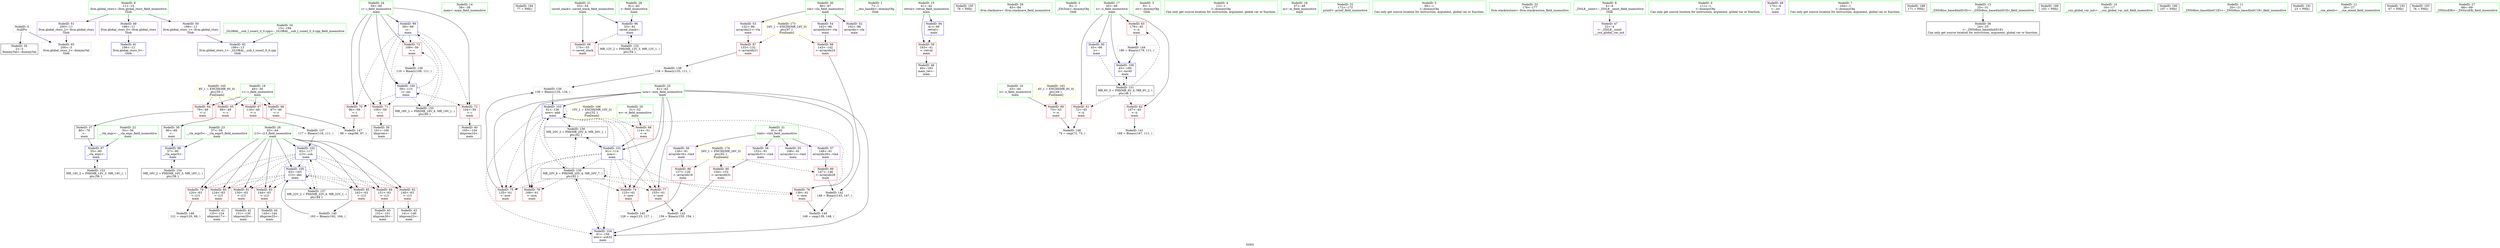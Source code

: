 digraph "SVFG" {
	label="SVFG";

	Node0x55891e611880 [shape=record,color=grey,label="{NodeID: 0\nNullPtr}"];
	Node0x55891e611880 -> Node0x55891e628280[style=solid];
	Node0x55891e611880 -> Node0x55891e62c310[style=solid];
	Node0x55891e628e40 [shape=record,color=blue,label="{NodeID: 97\n55\<--80\n__vla_expr\<--\nmain\n}"];
	Node0x55891e628e40 -> Node0x55891e6362f0[style=dashed];
	Node0x55891e6124a0 [shape=record,color=green,label="{NodeID: 14\n38\<--39\nmain\<--main_field_insensitive\n}"];
	Node0x55891e62c7e0 [shape=record,color=black,label="{NodeID: 194\n77 = PHI()\n}"];
	Node0x55891e627cd0 [shape=record,color=green,label="{NodeID: 28\n81\<--82\n\<--field_insensitive\nmain\n}"];
	Node0x55891e627cd0 -> Node0x55891e628d70[style=solid];
	Node0x55891e628890 [shape=record,color=black,label="{NodeID: 42\n131\<--130\nidxprom20\<--\nmain\n}"];
	Node0x55891e629c40 [shape=record,color=grey,label="{NodeID: 139\n136 = Binary(135, 134, )\n}"];
	Node0x55891e629c40 -> Node0x55891e629320[style=solid];
	Node0x55891e62a4a0 [shape=record,color=purple,label="{NodeID: 56\n126\<--91\narrayidx18\<--vla4\nmain\n}"];
	Node0x55891e62a4a0 -> Node0x55891e62bd00[style=solid];
	Node0x55891e6362f0 [shape=record,color=black,label="{NodeID: 153\nMR_14V_2 = PHI(MR_14V_3, MR_14V_1, )\npts\{56 \}\n}"];
	Node0x55891e6362f0 -> Node0x55891e628e40[style=dashed];
	Node0x55891e62b000 [shape=record,color=red,label="{NodeID: 70\n96\<--59\n\<--i\nmain\n}"];
	Node0x55891e62b000 -> Node0x55891e6304b0[style=solid];
	Node0x55891e62bb60 [shape=record,color=red,label="{NodeID: 84\n151\<--63\n\<--i13\nmain\n}"];
	Node0x55891e62bb60 -> Node0x55891e628b00[style=solid];
	Node0x55891e612150 [shape=record,color=green,label="{NodeID: 1\n7\<--1\n__dso_handle\<--dummyObj\nGlob }"];
	Node0x55891e628f10 [shape=record,color=blue,label="{NodeID: 98\n57\<--90\n__vla_expr5\<--\nmain\n}"];
	Node0x55891e628f10 -> Node0x55891e6367f0[style=dashed];
	Node0x55891e612570 [shape=record,color=green,label="{NodeID: 15\n41\<--42\nretval\<--retval_field_insensitive\nmain\n}"];
	Node0x55891e612570 -> Node0x55891e62a710[style=solid];
	Node0x55891e612570 -> Node0x55891e62c410[style=solid];
	Node0x55891e62c8e0 [shape=record,color=black,label="{NodeID: 195\n78 = PHI()\n}"];
	Node0x55891e627da0 [shape=record,color=green,label="{NodeID: 29\n83\<--84\nllvm.stacksave\<--llvm.stacksave_field_insensitive\n}"];
	Node0x55891e628960 [shape=record,color=black,label="{NodeID: 43\n141\<--140\nidxprom23\<--\nmain\n}"];
	Node0x55891e62fa30 [shape=record,color=grey,label="{NodeID: 140\n163 = Binary(162, 164, )\n}"];
	Node0x55891e62fa30 -> Node0x55891e6294c0[style=solid];
	Node0x55891e62a570 [shape=record,color=purple,label="{NodeID: 57\n146\<--91\narrayidx26\<--vla4\nmain\n}"];
	Node0x55891e62a570 -> Node0x55891e62bf70[style=solid];
	Node0x55891e6367f0 [shape=record,color=black,label="{NodeID: 154\nMR_16V_2 = PHI(MR_16V_3, MR_16V_1, )\npts\{58 \}\n}"];
	Node0x55891e6367f0 -> Node0x55891e628f10[style=dashed];
	Node0x55891e62b0d0 [shape=record,color=red,label="{NodeID: 71\n100\<--59\n\<--i\nmain\n}"];
	Node0x55891e62b0d0 -> Node0x55891e628620[style=solid];
	Node0x55891e62bc30 [shape=record,color=red,label="{NodeID: 85\n162\<--63\n\<--i13\nmain\n}"];
	Node0x55891e62bc30 -> Node0x55891e62fa30[style=solid];
	Node0x55891e626c60 [shape=record,color=green,label="{NodeID: 2\n8\<--1\n_ZSt3cin\<--dummyObj\nGlob }"];
	Node0x55891e628fe0 [shape=record,color=blue,label="{NodeID: 99\n59\<--66\ni\<--\nmain\n}"];
	Node0x55891e628fe0 -> Node0x55891e62b000[style=dashed];
	Node0x55891e628fe0 -> Node0x55891e62b0d0[style=dashed];
	Node0x55891e628fe0 -> Node0x55891e62b1a0[style=dashed];
	Node0x55891e628fe0 -> Node0x55891e62b270[style=dashed];
	Node0x55891e628fe0 -> Node0x55891e6290b0[style=dashed];
	Node0x55891e628fe0 -> Node0x55891e636cf0[style=dashed];
	Node0x55891e627510 [shape=record,color=green,label="{NodeID: 16\n43\<--44\nn\<--n_field_insensitive\nmain\n}"];
	Node0x55891e627510 -> Node0x55891e62a7e0[style=solid];
	Node0x55891e627e70 [shape=record,color=green,label="{NodeID: 30\n86\<--87\nvla\<--vla_field_insensitive\nmain\n}"];
	Node0x55891e627e70 -> Node0x55891e62a160[style=solid];
	Node0x55891e627e70 -> Node0x55891e62a230[style=solid];
	Node0x55891e627e70 -> Node0x55891e62a300[style=solid];
	Node0x55891e628a30 [shape=record,color=black,label="{NodeID: 44\n145\<--144\nidxprom25\<--\nmain\n}"];
	Node0x55891e62fbb0 [shape=record,color=grey,label="{NodeID: 141\n168 = Binary(167, 111, )\n}"];
	Node0x55891e62a640 [shape=record,color=purple,label="{NodeID: 58\n153\<--91\narrayidx31\<--vla4\nmain\n}"];
	Node0x55891e62a640 -> Node0x55891e62c040[style=solid];
	Node0x55891e636cf0 [shape=record,color=black,label="{NodeID: 155\nMR_18V_2 = PHI(MR_18V_4, MR_18V_1, )\npts\{60 \}\n}"];
	Node0x55891e636cf0 -> Node0x55891e628fe0[style=dashed];
	Node0x55891e62b1a0 [shape=record,color=red,label="{NodeID: 72\n104\<--59\n\<--i\nmain\n}"];
	Node0x55891e62b1a0 -> Node0x55891e6286f0[style=solid];
	Node0x55891e62bd00 [shape=record,color=red,label="{NodeID: 86\n127\<--126\n\<--arrayidx18\nmain\n}"];
	Node0x55891e62bd00 -> Node0x55891e6301b0[style=solid];
	Node0x55891e611f40 [shape=record,color=green,label="{NodeID: 3\n9\<--1\n.str\<--dummyObj\nGlob }"];
	Node0x55891e6290b0 [shape=record,color=blue,label="{NodeID: 100\n59\<--110\ni\<--inc\nmain\n}"];
	Node0x55891e6290b0 -> Node0x55891e62b000[style=dashed];
	Node0x55891e6290b0 -> Node0x55891e62b0d0[style=dashed];
	Node0x55891e6290b0 -> Node0x55891e62b1a0[style=dashed];
	Node0x55891e6290b0 -> Node0x55891e62b270[style=dashed];
	Node0x55891e6290b0 -> Node0x55891e6290b0[style=dashed];
	Node0x55891e6290b0 -> Node0x55891e636cf0[style=dashed];
	Node0x55891e6275a0 [shape=record,color=green,label="{NodeID: 17\n45\<--46\nii\<--ii_field_insensitive\nmain\n}"];
	Node0x55891e6275a0 -> Node0x55891e62a8b0[style=solid];
	Node0x55891e6275a0 -> Node0x55891e62a980[style=solid];
	Node0x55891e6275a0 -> Node0x55891e62aa50[style=solid];
	Node0x55891e6275a0 -> Node0x55891e62c4e0[style=solid];
	Node0x55891e6275a0 -> Node0x55891e62d600[style=solid];
	Node0x55891e627f40 [shape=record,color=green,label="{NodeID: 31\n91\<--92\nvla4\<--vla4_field_insensitive\nmain\n}"];
	Node0x55891e627f40 -> Node0x55891e62a3d0[style=solid];
	Node0x55891e627f40 -> Node0x55891e62a4a0[style=solid];
	Node0x55891e627f40 -> Node0x55891e62a570[style=solid];
	Node0x55891e627f40 -> Node0x55891e62a640[style=solid];
	Node0x55891e628b00 [shape=record,color=black,label="{NodeID: 45\n152\<--151\nidxprom30\<--\nmain\n}"];
	Node0x55891e62fd30 [shape=record,color=grey,label="{NodeID: 142\n148 = Binary(143, 147, )\n}"];
	Node0x55891e62fd30 -> Node0x55891e6307b0[style=solid];
	Node0x55891e62a710 [shape=record,color=red,label="{NodeID: 59\n183\<--41\n\<--retval\nmain\n}"];
	Node0x55891e62a710 -> Node0x55891e628bd0[style=solid];
	Node0x55891e6371f0 [shape=record,color=black,label="{NodeID: 156\nMR_20V_2 = PHI(MR_20V_4, MR_20V_1, )\npts\{62 \}\n}"];
	Node0x55891e6371f0 -> Node0x55891e629180[style=dashed];
	Node0x55891e62b270 [shape=record,color=red,label="{NodeID: 73\n109\<--59\n\<--i\nmain\n}"];
	Node0x55891e62b270 -> Node0x55891e6297c0[style=solid];
	Node0x55891e62bdd0 [shape=record,color=red,label="{NodeID: 87\n133\<--132\n\<--arrayidx21\nmain\n}"];
	Node0x55891e62bdd0 -> Node0x55891e629ac0[style=solid];
	Node0x55891e611fd0 [shape=record,color=green,label="{NodeID: 4\n12\<--1\n\<--dummyObj\nCan only get source location for instruction, argument, global var or function.}"];
	Node0x55891e629180 [shape=record,color=blue,label="{NodeID: 101\n61\<--114\nnow\<--\nmain\n}"];
	Node0x55891e629180 -> Node0x55891e62b340[style=dashed];
	Node0x55891e629180 -> Node0x55891e62b410[style=dashed];
	Node0x55891e629180 -> Node0x55891e62b4e0[style=dashed];
	Node0x55891e629180 -> Node0x55891e62b5b0[style=dashed];
	Node0x55891e629180 -> Node0x55891e62b680[style=dashed];
	Node0x55891e629180 -> Node0x55891e629320[style=dashed];
	Node0x55891e629180 -> Node0x55891e6293f0[style=dashed];
	Node0x55891e629180 -> Node0x55891e6353f0[style=dashed];
	Node0x55891e629180 -> Node0x55891e6371f0[style=dashed];
	Node0x55891e627630 [shape=record,color=green,label="{NodeID: 18\n47\<--48\nm\<--m_field_insensitive\nmain\n}"];
	Node0x55891e628010 [shape=record,color=green,label="{NodeID: 32\n172\<--173\nprintf\<--printf_field_insensitive\n}"];
	Node0x55891e628bd0 [shape=record,color=black,label="{NodeID: 46\n40\<--183\nmain_ret\<--\nmain\n}"];
	Node0x55891e62feb0 [shape=record,color=grey,label="{NodeID: 143\n156 = Binary(155, 154, )\n}"];
	Node0x55891e62feb0 -> Node0x55891e6293f0[style=solid];
	Node0x55891e62a7e0 [shape=record,color=red,label="{NodeID: 60\n73\<--43\n\<--n\nmain\n}"];
	Node0x55891e62a7e0 -> Node0x55891e630630[style=solid];
	Node0x55891e6376f0 [shape=record,color=black,label="{NodeID: 157\nMR_22V_2 = PHI(MR_22V_4, MR_22V_1, )\npts\{64 \}\n}"];
	Node0x55891e6376f0 -> Node0x55891e629250[style=dashed];
	Node0x55891e62b340 [shape=record,color=red,label="{NodeID: 74\n123\<--61\n\<--now\nmain\n}"];
	Node0x55891e62b340 -> Node0x55891e6301b0[style=solid];
	Node0x55891e62bea0 [shape=record,color=red,label="{NodeID: 88\n143\<--142\n\<--arrayidx24\nmain\n}"];
	Node0x55891e62bea0 -> Node0x55891e62fd30[style=solid];
	Node0x55891e612f60 [shape=record,color=green,label="{NodeID: 5\n66\<--1\n\<--dummyObj\nCan only get source location for instruction, argument, global var or function.}"];
	Node0x55891e629250 [shape=record,color=blue,label="{NodeID: 102\n63\<--117\ni13\<--sub\nmain\n}"];
	Node0x55891e629250 -> Node0x55891e62b750[style=dashed];
	Node0x55891e629250 -> Node0x55891e62b820[style=dashed];
	Node0x55891e629250 -> Node0x55891e62b8f0[style=dashed];
	Node0x55891e629250 -> Node0x55891e62b9c0[style=dashed];
	Node0x55891e629250 -> Node0x55891e62ba90[style=dashed];
	Node0x55891e629250 -> Node0x55891e62bb60[style=dashed];
	Node0x55891e629250 -> Node0x55891e62bc30[style=dashed];
	Node0x55891e629250 -> Node0x55891e6294c0[style=dashed];
	Node0x55891e629250 -> Node0x55891e6376f0[style=dashed];
	Node0x55891e6276c0 [shape=record,color=green,label="{NodeID: 19\n49\<--50\nc\<--c_field_insensitive\nmain\n}"];
	Node0x55891e6276c0 -> Node0x55891e62ab20[style=solid];
	Node0x55891e6276c0 -> Node0x55891e62abf0[style=solid];
	Node0x55891e6276c0 -> Node0x55891e62acc0[style=solid];
	Node0x55891e6276c0 -> Node0x55891e62ad90[style=solid];
	Node0x55891e6280e0 [shape=record,color=green,label="{NodeID: 33\n176\<--177\nllvm.stackrestore\<--llvm.stackrestore_field_insensitive\n}"];
	Node0x55891e628ca0 [shape=record,color=purple,label="{NodeID: 47\n22\<--4\n\<--_ZStL8__ioinit\n__cxx_global_var_init\n}"];
	Node0x55891e630030 [shape=record,color=grey,label="{NodeID: 144\n180 = Binary(179, 111, )\n}"];
	Node0x55891e630030 -> Node0x55891e62d600[style=solid];
	Node0x55891e62a8b0 [shape=record,color=red,label="{NodeID: 61\n72\<--45\n\<--ii\nmain\n}"];
	Node0x55891e62a8b0 -> Node0x55891e630630[style=solid];
	Node0x55891e62b410 [shape=record,color=red,label="{NodeID: 75\n135\<--61\n\<--now\nmain\n}"];
	Node0x55891e62b410 -> Node0x55891e629c40[style=solid];
	Node0x55891e62bf70 [shape=record,color=red,label="{NodeID: 89\n147\<--146\n\<--arrayidx26\nmain\n}"];
	Node0x55891e62bf70 -> Node0x55891e62fd30[style=solid];
	Node0x55891e612ff0 [shape=record,color=green,label="{NodeID: 6\n111\<--1\n\<--dummyObj\nCan only get source location for instruction, argument, global var or function.}"];
	Node0x55891e629320 [shape=record,color=blue,label="{NodeID: 103\n61\<--136\nnow\<--add\nmain\n}"];
	Node0x55891e629320 -> Node0x55891e62b340[style=dashed];
	Node0x55891e629320 -> Node0x55891e62b410[style=dashed];
	Node0x55891e629320 -> Node0x55891e62b4e0[style=dashed];
	Node0x55891e629320 -> Node0x55891e62b5b0[style=dashed];
	Node0x55891e629320 -> Node0x55891e62b680[style=dashed];
	Node0x55891e629320 -> Node0x55891e629320[style=dashed];
	Node0x55891e629320 -> Node0x55891e6293f0[style=dashed];
	Node0x55891e629320 -> Node0x55891e6353f0[style=dashed];
	Node0x55891e629320 -> Node0x55891e6371f0[style=dashed];
	Node0x55891e627750 [shape=record,color=green,label="{NodeID: 20\n51\<--52\nw\<--w_field_insensitive\nmain\n}"];
	Node0x55891e627750 -> Node0x55891e62ae60[style=solid];
	Node0x55891e6281b0 [shape=record,color=green,label="{NodeID: 34\n13\<--194\n_GLOBAL__sub_I_sune2_0_0.cpp\<--_GLOBAL__sub_I_sune2_0_0.cpp_field_insensitive\n}"];
	Node0x55891e6281b0 -> Node0x55891e62c210[style=solid];
	Node0x55891e629d90 [shape=record,color=purple,label="{NodeID: 48\n170\<--9\n\<--.str\nmain\n}"];
	Node0x55891e6301b0 [shape=record,color=grey,label="{NodeID: 145\n128 = cmp(123, 127, )\n}"];
	Node0x55891e62a980 [shape=record,color=red,label="{NodeID: 62\n167\<--45\n\<--ii\nmain\n}"];
	Node0x55891e62a980 -> Node0x55891e62fbb0[style=solid];
	Node0x55891e62b4e0 [shape=record,color=red,label="{NodeID: 76\n139\<--61\n\<--now\nmain\n}"];
	Node0x55891e62b4e0 -> Node0x55891e6307b0[style=solid];
	Node0x55891e63a3d0 [shape=record,color=yellow,style=double,label="{NodeID: 173\n24V_1 = ENCHI(MR_24V_0)\npts\{87 \}\nFun[main]}"];
	Node0x55891e63a3d0 -> Node0x55891e62bdd0[style=dashed];
	Node0x55891e63a3d0 -> Node0x55891e62bea0[style=dashed];
	Node0x55891e62c040 [shape=record,color=red,label="{NodeID: 90\n154\<--153\n\<--arrayidx31\nmain\n}"];
	Node0x55891e62c040 -> Node0x55891e62feb0[style=solid];
	Node0x55891e611d00 [shape=record,color=green,label="{NodeID: 7\n164\<--1\n\<--dummyObj\nCan only get source location for instruction, argument, global var or function.}"];
	Node0x55891e6293f0 [shape=record,color=blue,label="{NodeID: 104\n61\<--156\nnow\<--sub32\nmain\n}"];
	Node0x55891e6293f0 -> Node0x55891e6353f0[style=dashed];
	Node0x55891e6277e0 [shape=record,color=green,label="{NodeID: 21\n53\<--54\nsaved_stack\<--saved_stack_field_insensitive\nmain\n}"];
	Node0x55891e6277e0 -> Node0x55891e62af30[style=solid];
	Node0x55891e6277e0 -> Node0x55891e628d70[style=solid];
	Node0x55891e628280 [shape=record,color=black,label="{NodeID: 35\n2\<--3\ndummyVal\<--dummyVal\n}"];
	Node0x55891e629e60 [shape=record,color=purple,label="{NodeID: 49\n198\<--11\nllvm.global_ctors_0\<--llvm.global_ctors\nGlob }"];
	Node0x55891e629e60 -> Node0x55891e62c110[style=solid];
	Node0x55891e630330 [shape=record,color=grey,label="{NodeID: 146\n121 = cmp(120, 66, )\n}"];
	Node0x55891e62aa50 [shape=record,color=red,label="{NodeID: 63\n179\<--45\n\<--ii\nmain\n}"];
	Node0x55891e62aa50 -> Node0x55891e630030[style=solid];
	Node0x55891e62b5b0 [shape=record,color=red,label="{NodeID: 77\n155\<--61\n\<--now\nmain\n}"];
	Node0x55891e62b5b0 -> Node0x55891e62feb0[style=solid];
	Node0x55891e63a4b0 [shape=record,color=yellow,style=double,label="{NodeID: 174\n26V_1 = ENCHI(MR_26V_0)\npts\{92 \}\nFun[main]}"];
	Node0x55891e63a4b0 -> Node0x55891e62bd00[style=dashed];
	Node0x55891e63a4b0 -> Node0x55891e62bf70[style=dashed];
	Node0x55891e63a4b0 -> Node0x55891e62c040[style=dashed];
	Node0x55891e62c110 [shape=record,color=blue,label="{NodeID: 91\n198\<--12\nllvm.global_ctors_0\<--\nGlob }"];
	Node0x55891e611d90 [shape=record,color=green,label="{NodeID: 8\n4\<--6\n_ZStL8__ioinit\<--_ZStL8__ioinit_field_insensitive\nGlob }"];
	Node0x55891e611d90 -> Node0x55891e628ca0[style=solid];
	Node0x55891e457280 [shape=record,color=black,label="{NodeID: 188\n171 = PHI()\n}"];
	Node0x55891e6294c0 [shape=record,color=blue,label="{NodeID: 105\n63\<--163\ni13\<--dec\nmain\n}"];
	Node0x55891e6294c0 -> Node0x55891e62b750[style=dashed];
	Node0x55891e6294c0 -> Node0x55891e62b820[style=dashed];
	Node0x55891e6294c0 -> Node0x55891e62b8f0[style=dashed];
	Node0x55891e6294c0 -> Node0x55891e62b9c0[style=dashed];
	Node0x55891e6294c0 -> Node0x55891e62ba90[style=dashed];
	Node0x55891e6294c0 -> Node0x55891e62bb60[style=dashed];
	Node0x55891e6294c0 -> Node0x55891e62bc30[style=dashed];
	Node0x55891e6294c0 -> Node0x55891e6294c0[style=dashed];
	Node0x55891e6294c0 -> Node0x55891e6376f0[style=dashed];
	Node0x55891e627870 [shape=record,color=green,label="{NodeID: 22\n55\<--56\n__vla_expr\<--__vla_expr_field_insensitive\nmain\n}"];
	Node0x55891e627870 -> Node0x55891e628e40[style=solid];
	Node0x55891e628380 [shape=record,color=black,label="{NodeID: 36\n24\<--25\n\<--_ZNSt8ios_base4InitD1Ev\nCan only get source location for instruction, argument, global var or function.}"];
	Node0x55891e629f60 [shape=record,color=purple,label="{NodeID: 50\n199\<--11\nllvm.global_ctors_1\<--llvm.global_ctors\nGlob }"];
	Node0x55891e629f60 -> Node0x55891e62c210[style=solid];
	Node0x55891e6304b0 [shape=record,color=grey,label="{NodeID: 147\n98 = cmp(96, 97, )\n}"];
	Node0x55891e62ab20 [shape=record,color=red,label="{NodeID: 64\n79\<--49\n\<--c\nmain\n}"];
	Node0x55891e62ab20 -> Node0x55891e628480[style=solid];
	Node0x55891e62b680 [shape=record,color=red,label="{NodeID: 78\n169\<--61\n\<--now\nmain\n}"];
	Node0x55891e62c210 [shape=record,color=blue,label="{NodeID: 92\n199\<--13\nllvm.global_ctors_1\<--_GLOBAL__sub_I_sune2_0_0.cpp\nGlob }"];
	Node0x55891e611a60 [shape=record,color=green,label="{NodeID: 9\n11\<--15\nllvm.global_ctors\<--llvm.global_ctors_field_insensitive\nGlob }"];
	Node0x55891e611a60 -> Node0x55891e629e60[style=solid];
	Node0x55891e611a60 -> Node0x55891e629f60[style=solid];
	Node0x55891e611a60 -> Node0x55891e62a060[style=solid];
	Node0x55891e641c40 [shape=record,color=black,label="{NodeID: 189\n103 = PHI()\n}"];
	Node0x55891e62d600 [shape=record,color=blue,label="{NodeID: 106\n45\<--180\nii\<--inc40\nmain\n}"];
	Node0x55891e62d600 -> Node0x55891e6358f0[style=dashed];
	Node0x55891e627900 [shape=record,color=green,label="{NodeID: 23\n57\<--58\n__vla_expr5\<--__vla_expr5_field_insensitive\nmain\n}"];
	Node0x55891e627900 -> Node0x55891e628f10[style=solid];
	Node0x55891e628480 [shape=record,color=black,label="{NodeID: 37\n80\<--79\n\<--\nmain\n}"];
	Node0x55891e628480 -> Node0x55891e628e40[style=solid];
	Node0x55891e62a060 [shape=record,color=purple,label="{NodeID: 51\n200\<--11\nllvm.global_ctors_2\<--llvm.global_ctors\nGlob }"];
	Node0x55891e62a060 -> Node0x55891e62c310[style=solid];
	Node0x55891e630630 [shape=record,color=grey,label="{NodeID: 148\n74 = cmp(72, 73, )\n}"];
	Node0x55891e62abf0 [shape=record,color=red,label="{NodeID: 65\n89\<--49\n\<--c\nmain\n}"];
	Node0x55891e62abf0 -> Node0x55891e628550[style=solid];
	Node0x55891e62b750 [shape=record,color=red,label="{NodeID: 79\n120\<--63\n\<--i13\nmain\n}"];
	Node0x55891e62b750 -> Node0x55891e630330[style=solid];
	Node0x55891e62c310 [shape=record,color=blue, style = dotted,label="{NodeID: 93\n200\<--3\nllvm.global_ctors_2\<--dummyVal\nGlob }"];
	Node0x55891e611af0 [shape=record,color=green,label="{NodeID: 10\n16\<--17\n__cxx_global_var_init\<--__cxx_global_var_init_field_insensitive\n}"];
	Node0x55891e641da0 [shape=record,color=black,label="{NodeID: 190\n107 = PHI()\n}"];
	Node0x55891e627990 [shape=record,color=green,label="{NodeID: 24\n59\<--60\ni\<--i_field_insensitive\nmain\n}"];
	Node0x55891e627990 -> Node0x55891e62b000[style=solid];
	Node0x55891e627990 -> Node0x55891e62b0d0[style=solid];
	Node0x55891e627990 -> Node0x55891e62b1a0[style=solid];
	Node0x55891e627990 -> Node0x55891e62b270[style=solid];
	Node0x55891e627990 -> Node0x55891e628fe0[style=solid];
	Node0x55891e627990 -> Node0x55891e6290b0[style=solid];
	Node0x55891e628550 [shape=record,color=black,label="{NodeID: 38\n90\<--89\n\<--\nmain\n}"];
	Node0x55891e628550 -> Node0x55891e628f10[style=solid];
	Node0x55891e62a160 [shape=record,color=purple,label="{NodeID: 52\n102\<--86\narrayidx\<--vla\nmain\n}"];
	Node0x55891e6307b0 [shape=record,color=grey,label="{NodeID: 149\n149 = cmp(139, 148, )\n}"];
	Node0x55891e62acc0 [shape=record,color=red,label="{NodeID: 66\n97\<--49\n\<--c\nmain\n}"];
	Node0x55891e62acc0 -> Node0x55891e6304b0[style=solid];
	Node0x55891e639b10 [shape=record,color=yellow,style=double,label="{NodeID: 163\n4V_1 = ENCHI(MR_4V_0)\npts\{44 \}\nFun[main]}"];
	Node0x55891e639b10 -> Node0x55891e62a7e0[style=dashed];
	Node0x55891e62b820 [shape=record,color=red,label="{NodeID: 80\n124\<--63\n\<--i13\nmain\n}"];
	Node0x55891e62b820 -> Node0x55891e6287c0[style=solid];
	Node0x55891e62c410 [shape=record,color=blue,label="{NodeID: 94\n41\<--66\nretval\<--\nmain\n}"];
	Node0x55891e62c410 -> Node0x55891e62a710[style=dashed];
	Node0x55891e611bc0 [shape=record,color=green,label="{NodeID: 11\n20\<--21\n_ZNSt8ios_base4InitC1Ev\<--_ZNSt8ios_base4InitC1Ev_field_insensitive\n}"];
	Node0x55891e642960 [shape=record,color=black,label="{NodeID: 191\n23 = PHI()\n}"];
	Node0x55891e627a60 [shape=record,color=green,label="{NodeID: 25\n61\<--62\nnow\<--now_field_insensitive\nmain\n}"];
	Node0x55891e627a60 -> Node0x55891e62b340[style=solid];
	Node0x55891e627a60 -> Node0x55891e62b410[style=solid];
	Node0x55891e627a60 -> Node0x55891e62b4e0[style=solid];
	Node0x55891e627a60 -> Node0x55891e62b5b0[style=solid];
	Node0x55891e627a60 -> Node0x55891e62b680[style=solid];
	Node0x55891e627a60 -> Node0x55891e629180[style=solid];
	Node0x55891e627a60 -> Node0x55891e629320[style=solid];
	Node0x55891e627a60 -> Node0x55891e6293f0[style=solid];
	Node0x55891e628620 [shape=record,color=black,label="{NodeID: 39\n101\<--100\nidxprom\<--\nmain\n}"];
	Node0x55891e6297c0 [shape=record,color=grey,label="{NodeID: 136\n110 = Binary(109, 111, )\n}"];
	Node0x55891e6297c0 -> Node0x55891e6290b0[style=solid];
	Node0x55891e62a230 [shape=record,color=purple,label="{NodeID: 53\n132\<--86\narrayidx21\<--vla\nmain\n}"];
	Node0x55891e62a230 -> Node0x55891e62bdd0[style=solid];
	Node0x55891e6353f0 [shape=record,color=black,label="{NodeID: 150\nMR_20V_8 = PHI(MR_20V_4, MR_20V_7, )\npts\{62 \}\n}"];
	Node0x55891e6353f0 -> Node0x55891e62b340[style=dashed];
	Node0x55891e6353f0 -> Node0x55891e62b410[style=dashed];
	Node0x55891e6353f0 -> Node0x55891e62b4e0[style=dashed];
	Node0x55891e6353f0 -> Node0x55891e62b5b0[style=dashed];
	Node0x55891e6353f0 -> Node0x55891e62b680[style=dashed];
	Node0x55891e6353f0 -> Node0x55891e629320[style=dashed];
	Node0x55891e6353f0 -> Node0x55891e6293f0[style=dashed];
	Node0x55891e6353f0 -> Node0x55891e6353f0[style=dashed];
	Node0x55891e6353f0 -> Node0x55891e6371f0[style=dashed];
	Node0x55891e62ad90 [shape=record,color=red,label="{NodeID: 67\n116\<--49\n\<--c\nmain\n}"];
	Node0x55891e62ad90 -> Node0x55891e629940[style=solid];
	Node0x55891e62b8f0 [shape=record,color=red,label="{NodeID: 81\n130\<--63\n\<--i13\nmain\n}"];
	Node0x55891e62b8f0 -> Node0x55891e628890[style=solid];
	Node0x55891e62c4e0 [shape=record,color=blue,label="{NodeID: 95\n45\<--66\nii\<--\nmain\n}"];
	Node0x55891e62c4e0 -> Node0x55891e6358f0[style=dashed];
	Node0x55891e612300 [shape=record,color=green,label="{NodeID: 12\n26\<--27\n__cxa_atexit\<--__cxa_atexit_field_insensitive\n}"];
	Node0x55891e62c5b0 [shape=record,color=black,label="{NodeID: 192\n67 = PHI()\n}"];
	Node0x55891e627b30 [shape=record,color=green,label="{NodeID: 26\n63\<--64\ni13\<--i13_field_insensitive\nmain\n}"];
	Node0x55891e627b30 -> Node0x55891e62b750[style=solid];
	Node0x55891e627b30 -> Node0x55891e62b820[style=solid];
	Node0x55891e627b30 -> Node0x55891e62b8f0[style=solid];
	Node0x55891e627b30 -> Node0x55891e62b9c0[style=solid];
	Node0x55891e627b30 -> Node0x55891e62ba90[style=solid];
	Node0x55891e627b30 -> Node0x55891e62bb60[style=solid];
	Node0x55891e627b30 -> Node0x55891e62bc30[style=solid];
	Node0x55891e627b30 -> Node0x55891e629250[style=solid];
	Node0x55891e627b30 -> Node0x55891e6294c0[style=solid];
	Node0x55891e6286f0 [shape=record,color=black,label="{NodeID: 40\n105\<--104\nidxprom10\<--\nmain\n}"];
	Node0x55891e629940 [shape=record,color=grey,label="{NodeID: 137\n117 = Binary(116, 111, )\n}"];
	Node0x55891e629940 -> Node0x55891e629250[style=solid];
	Node0x55891e62a300 [shape=record,color=purple,label="{NodeID: 54\n142\<--86\narrayidx24\<--vla\nmain\n}"];
	Node0x55891e62a300 -> Node0x55891e62bea0[style=solid];
	Node0x55891e6358f0 [shape=record,color=black,label="{NodeID: 151\nMR_6V_3 = PHI(MR_6V_4, MR_6V_2, )\npts\{46 \}\n}"];
	Node0x55891e6358f0 -> Node0x55891e62a8b0[style=dashed];
	Node0x55891e6358f0 -> Node0x55891e62a980[style=dashed];
	Node0x55891e6358f0 -> Node0x55891e62aa50[style=dashed];
	Node0x55891e6358f0 -> Node0x55891e62d600[style=dashed];
	Node0x55891e62ae60 [shape=record,color=red,label="{NodeID: 68\n114\<--51\n\<--w\nmain\n}"];
	Node0x55891e62ae60 -> Node0x55891e629180[style=solid];
	Node0x55891e639cd0 [shape=record,color=yellow,style=double,label="{NodeID: 165\n8V_1 = ENCHI(MR_8V_0)\npts\{50 \}\nFun[main]}"];
	Node0x55891e639cd0 -> Node0x55891e62ab20[style=dashed];
	Node0x55891e639cd0 -> Node0x55891e62abf0[style=dashed];
	Node0x55891e639cd0 -> Node0x55891e62acc0[style=dashed];
	Node0x55891e639cd0 -> Node0x55891e62ad90[style=dashed];
	Node0x55891e62b9c0 [shape=record,color=red,label="{NodeID: 82\n140\<--63\n\<--i13\nmain\n}"];
	Node0x55891e62b9c0 -> Node0x55891e628960[style=solid];
	Node0x55891e628d70 [shape=record,color=blue,label="{NodeID: 96\n53\<--81\nsaved_stack\<--\nmain\n}"];
	Node0x55891e628d70 -> Node0x55891e62af30[style=dashed];
	Node0x55891e628d70 -> Node0x55891e635df0[style=dashed];
	Node0x55891e6123d0 [shape=record,color=green,label="{NodeID: 13\n25\<--31\n_ZNSt8ios_base4InitD1Ev\<--_ZNSt8ios_base4InitD1Ev_field_insensitive\n}"];
	Node0x55891e6123d0 -> Node0x55891e628380[style=solid];
	Node0x55891e62c680 [shape=record,color=black,label="{NodeID: 193\n76 = PHI()\n}"];
	Node0x55891e627c00 [shape=record,color=green,label="{NodeID: 27\n68\<--69\n_ZNSirsERi\<--_ZNSirsERi_field_insensitive\n}"];
	Node0x55891e6287c0 [shape=record,color=black,label="{NodeID: 41\n125\<--124\nidxprom17\<--\nmain\n}"];
	Node0x55891e629ac0 [shape=record,color=grey,label="{NodeID: 138\n134 = Binary(133, 111, )\n}"];
	Node0x55891e629ac0 -> Node0x55891e629c40[style=solid];
	Node0x55891e62a3d0 [shape=record,color=purple,label="{NodeID: 55\n106\<--91\narrayidx11\<--vla4\nmain\n}"];
	Node0x55891e635df0 [shape=record,color=black,label="{NodeID: 152\nMR_12V_2 = PHI(MR_12V_3, MR_12V_1, )\npts\{54 \}\n}"];
	Node0x55891e635df0 -> Node0x55891e628d70[style=dashed];
	Node0x55891e62af30 [shape=record,color=red,label="{NodeID: 69\n174\<--53\n\<--saved_stack\nmain\n}"];
	Node0x55891e639db0 [shape=record,color=yellow,style=double,label="{NodeID: 166\n10V_1 = ENCHI(MR_10V_0)\npts\{52 \}\nFun[main]}"];
	Node0x55891e639db0 -> Node0x55891e62ae60[style=dashed];
	Node0x55891e62ba90 [shape=record,color=red,label="{NodeID: 83\n144\<--63\n\<--i13\nmain\n}"];
	Node0x55891e62ba90 -> Node0x55891e628a30[style=solid];
}
